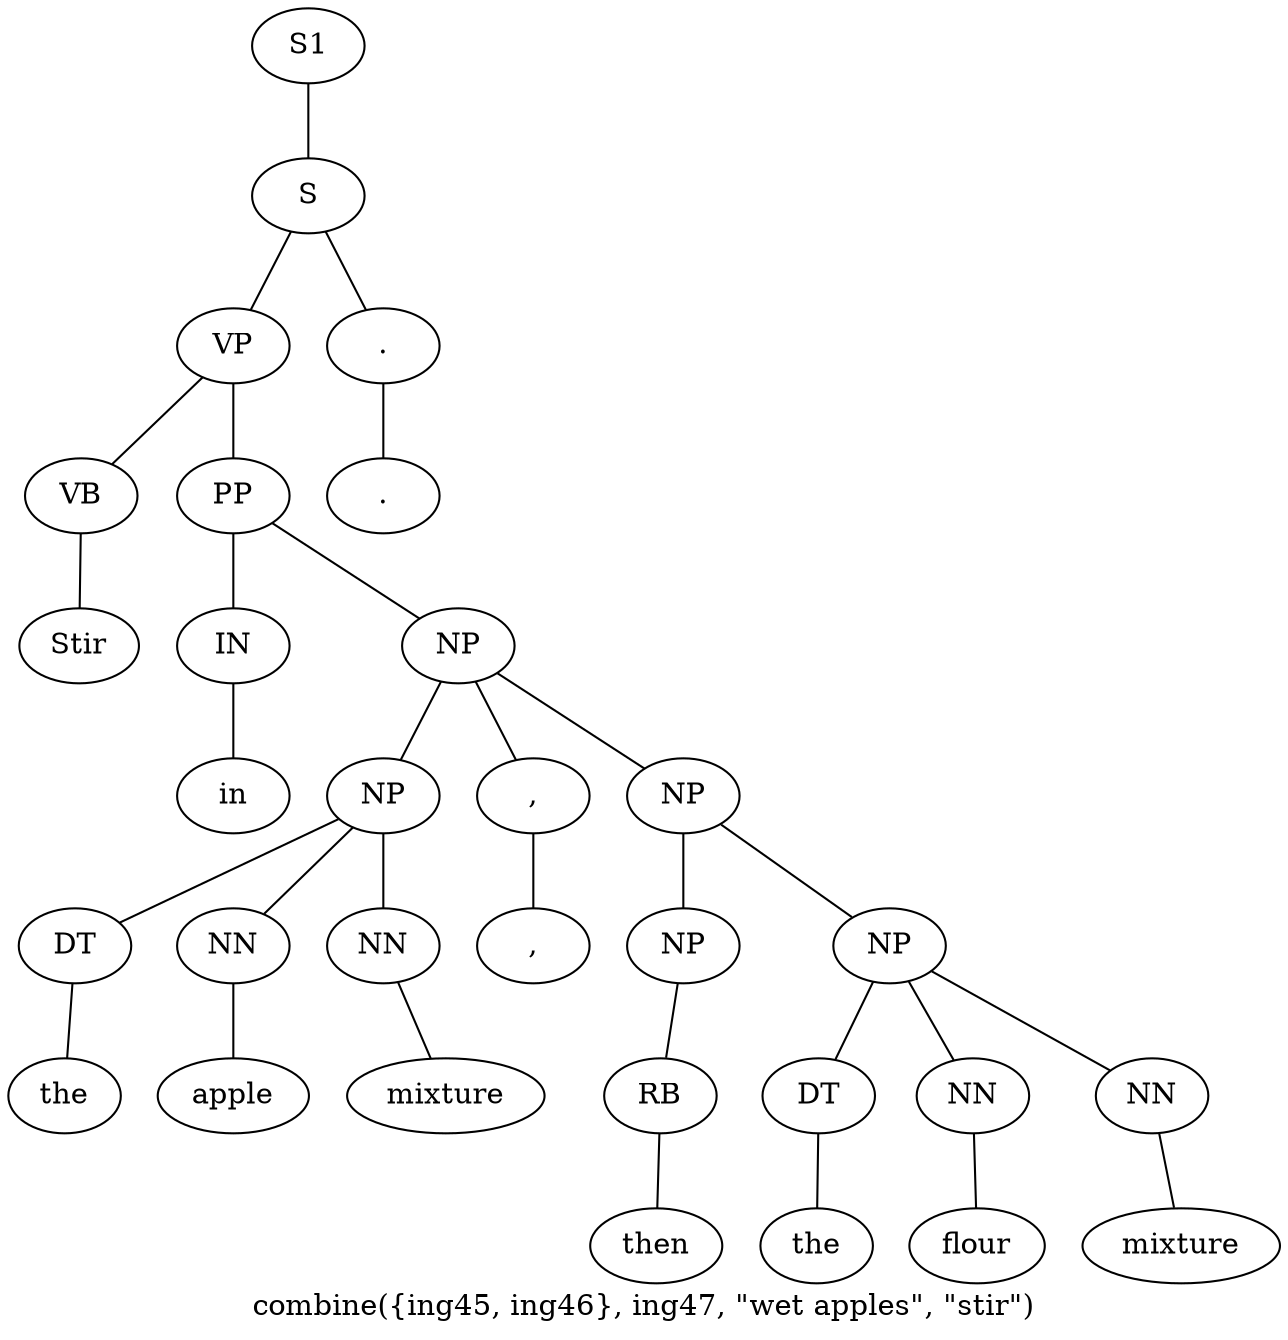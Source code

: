 graph SyntaxGraph {
	label = "combine({ing45, ing46}, ing47, \"wet apples\", \"stir\")";
	Node0 [label="S1"];
	Node1 [label="S"];
	Node2 [label="VP"];
	Node3 [label="VB"];
	Node4 [label="Stir"];
	Node5 [label="PP"];
	Node6 [label="IN"];
	Node7 [label="in"];
	Node8 [label="NP"];
	Node9 [label="NP"];
	Node10 [label="DT"];
	Node11 [label="the"];
	Node12 [label="NN"];
	Node13 [label="apple"];
	Node14 [label="NN"];
	Node15 [label="mixture"];
	Node16 [label=","];
	Node17 [label=","];
	Node18 [label="NP"];
	Node19 [label="NP"];
	Node20 [label="RB"];
	Node21 [label="then"];
	Node22 [label="NP"];
	Node23 [label="DT"];
	Node24 [label="the"];
	Node25 [label="NN"];
	Node26 [label="flour"];
	Node27 [label="NN"];
	Node28 [label="mixture"];
	Node29 [label="."];
	Node30 [label="."];

	Node0 -- Node1;
	Node1 -- Node2;
	Node1 -- Node29;
	Node2 -- Node3;
	Node2 -- Node5;
	Node3 -- Node4;
	Node5 -- Node6;
	Node5 -- Node8;
	Node6 -- Node7;
	Node8 -- Node9;
	Node8 -- Node16;
	Node8 -- Node18;
	Node9 -- Node10;
	Node9 -- Node12;
	Node9 -- Node14;
	Node10 -- Node11;
	Node12 -- Node13;
	Node14 -- Node15;
	Node16 -- Node17;
	Node18 -- Node19;
	Node18 -- Node22;
	Node19 -- Node20;
	Node20 -- Node21;
	Node22 -- Node23;
	Node22 -- Node25;
	Node22 -- Node27;
	Node23 -- Node24;
	Node25 -- Node26;
	Node27 -- Node28;
	Node29 -- Node30;
}